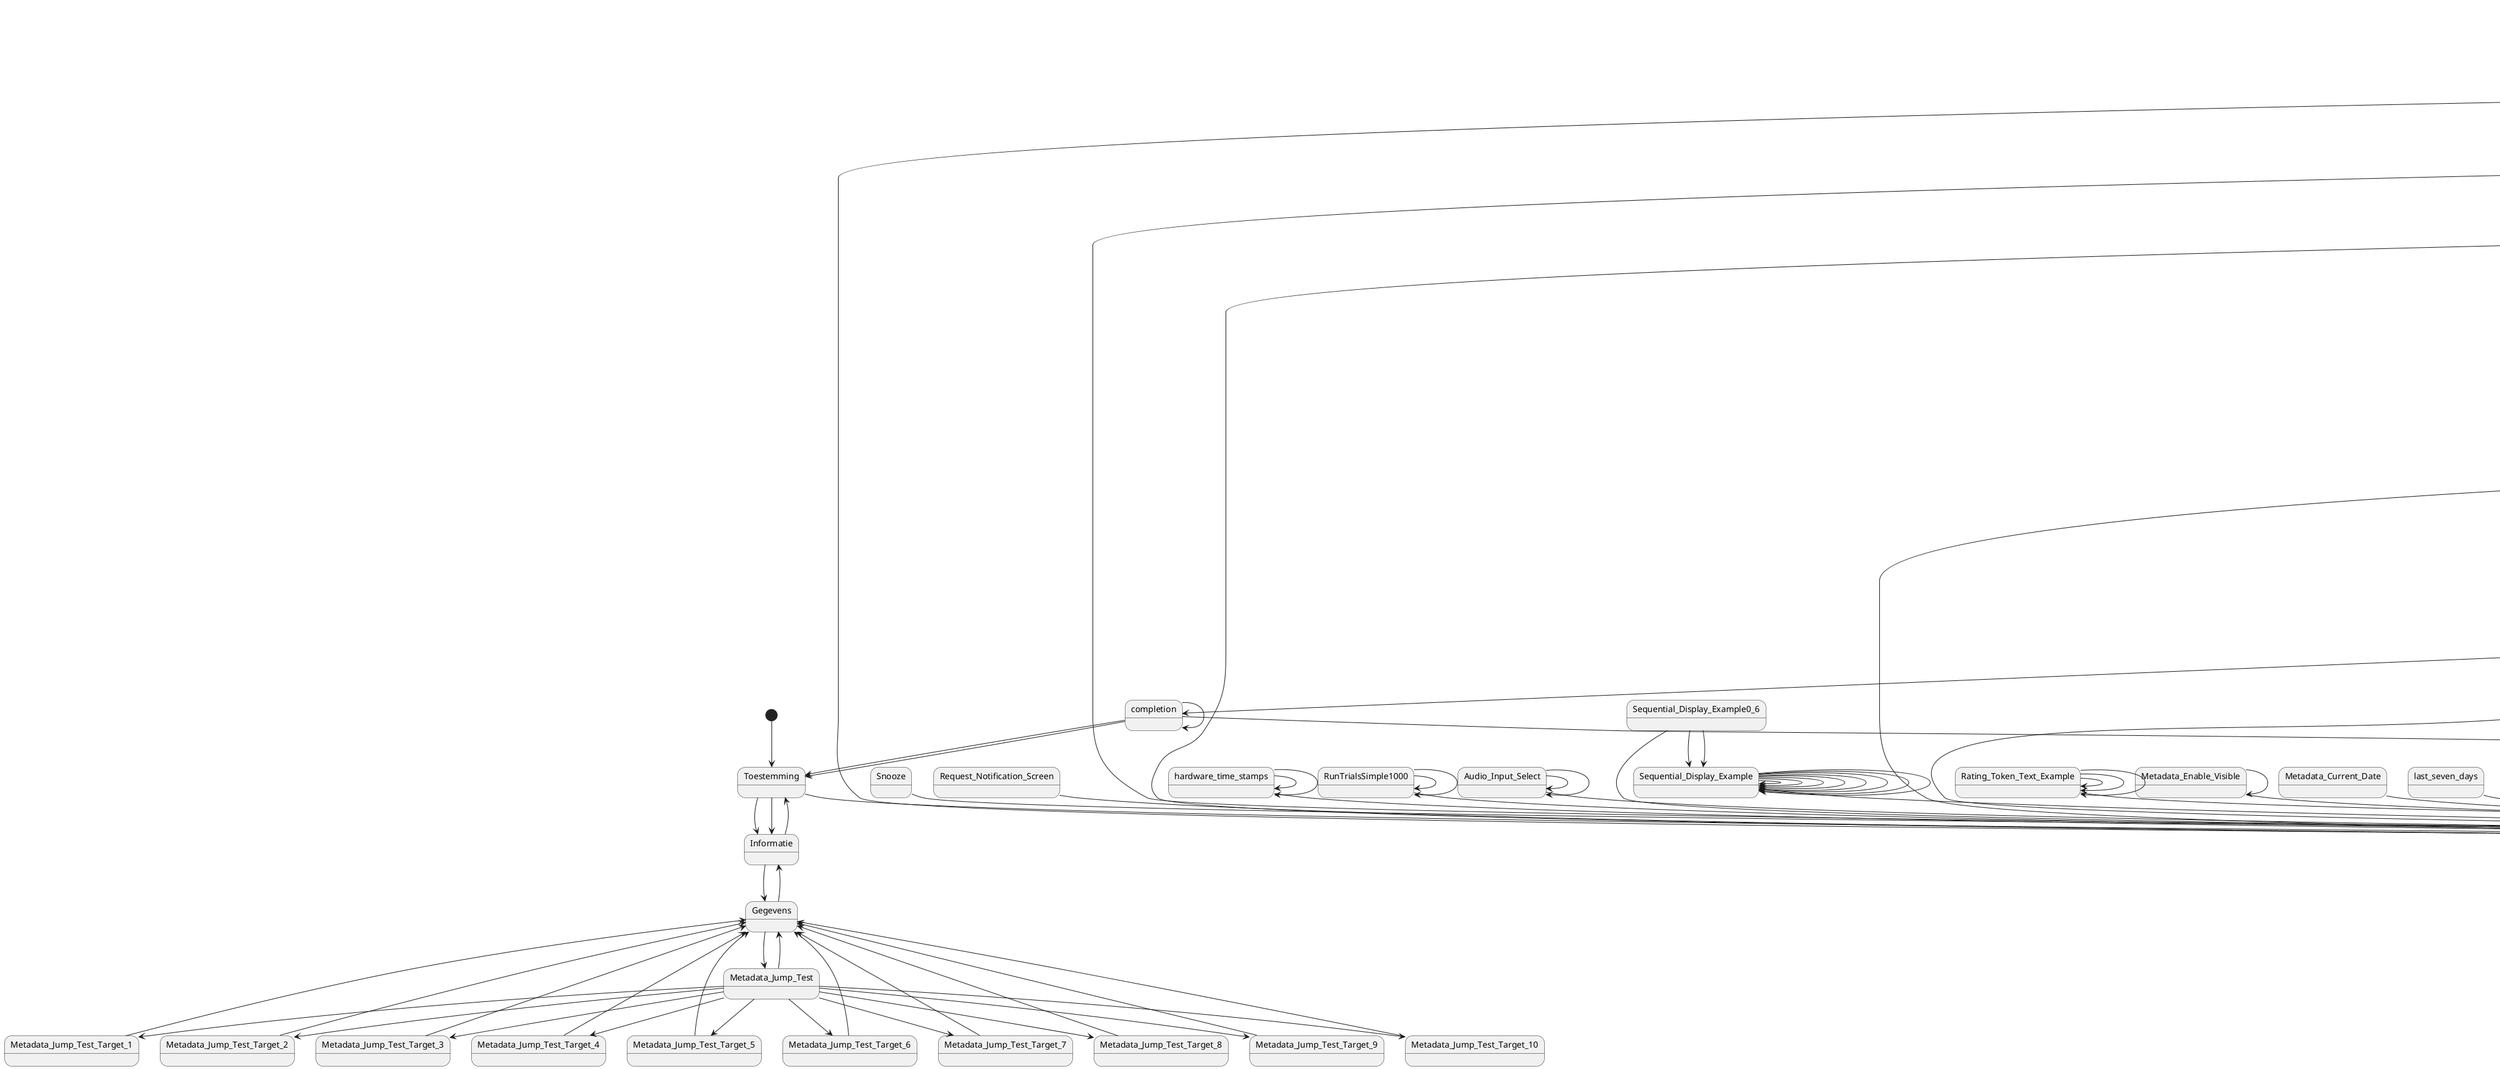@startuml
title with_stimulus_example
[*] --> Toestemming
state Toestemming
Toestemming --> Menu
Toestemming --> Informatie
Toestemming --> Informatie
state Informatie
Informatie --> Toestemming
Informatie --> Gegevens
state Gegevens
Gegevens --> Informatie
Gegevens --> Metadata_Jump_Test
state Metadata_Jump_Test
Metadata_Jump_Test --> Gegevens
Metadata_Jump_Test --> Metadata_Jump_Test_Target_1
Metadata_Jump_Test --> Metadata_Jump_Test_Target_2
Metadata_Jump_Test --> Metadata_Jump_Test_Target_3
Metadata_Jump_Test --> Metadata_Jump_Test_Target_4
Metadata_Jump_Test --> Metadata_Jump_Test_Target_5
Metadata_Jump_Test --> Metadata_Jump_Test_Target_6
Metadata_Jump_Test --> Metadata_Jump_Test_Target_7
Metadata_Jump_Test --> Metadata_Jump_Test_Target_8
Metadata_Jump_Test --> Metadata_Jump_Test_Target_9
Metadata_Jump_Test --> Metadata_Jump_Test_Target_10
state Metadata_Jump_Test_Target_1
Metadata_Jump_Test_Target_1 --> Gegevens
state Metadata_Jump_Test_Target_2
Metadata_Jump_Test_Target_2 --> Gegevens
state Metadata_Jump_Test_Target_3
Metadata_Jump_Test_Target_3 --> Gegevens
state Metadata_Jump_Test_Target_4
Metadata_Jump_Test_Target_4 --> Gegevens
state Metadata_Jump_Test_Target_5
Metadata_Jump_Test_Target_5 --> Gegevens
state Metadata_Jump_Test_Target_6
Metadata_Jump_Test_Target_6 --> Gegevens
state Metadata_Jump_Test_Target_7
Metadata_Jump_Test_Target_7 --> Gegevens
state Metadata_Jump_Test_Target_8
Metadata_Jump_Test_Target_8 --> Gegevens
state Metadata_Jump_Test_Target_9
Metadata_Jump_Test_Target_9 --> Gegevens
state Metadata_Jump_Test_Target_10
Metadata_Jump_Test_Target_10 --> Gegevens
state First_Stimuli_Screen_Informatie
First_Stimuli_Screen_Informatie --> Menu
First_Stimuli_Screen_Informatie --> First_Stimuli_Screen
state sticky_table_example
sticky_table_example --> Menu
sticky_table_example --> sticky_region_example
sticky_table_example --> sticky_menu_example
state sticky_menu_example
sticky_menu_example --> Menu
sticky_menu_example --> sticky_table_example
sticky_menu_example --> sticky_region_example
state sticky_region_example
sticky_region_example --> Menu
sticky_region_example --> sticky_table_example
sticky_region_example --> sticky_menu_example
state popup_dialogue_example
popup_dialogue_example --> Menu
popup_dialogue_example --> popup_dialogue_example
popup_dialogue_example --> popup_dialogue_example
state compare_the_last_two_items
compare_the_last_two_items --> Menu
compare_the_last_two_items --> compare_the_last_two_items
compare_the_last_two_items --> compare_the_last_two_items
compare_the_last_two_items --> compare_the_last_two_items
compare_the_last_two_items --> compare_the_last_two_items
state Snooze
Snooze --> Menu
state Request_Notification_Screen
Request_Notification_Screen --> Menu
state Timer_Label_Screen
Timer_Label_Screen --> Menu
state Sequential_Display_Example0_6
Sequential_Display_Example0_6 --> Menu
Sequential_Display_Example0_6 --> Sequential_Display_Example
Sequential_Display_Example0_6 --> Sequential_Display_Example
state hardware_time_stamps
hardware_time_stamps --> Menu
hardware_time_stamps --> hardware_time_stamps
hardware_time_stamps --> hardware_time_stamps
state Sequential_Display_Example
Sequential_Display_Example --> Menu
Sequential_Display_Example --> Sequential_Display_Example
Sequential_Display_Example --> Sequential_Display_Example
Sequential_Display_Example --> Sequential_Display_Example
Sequential_Display_Example --> Sequential_Display_Example
Sequential_Display_Example --> Sequential_Display_Example
Sequential_Display_Example --> Sequential_Display_Example
Sequential_Display_Example --> Sequential_Display_Example
Sequential_Display_Example --> Sequential_Display_Example
state RunTrialsSimple1000
RunTrialsSimple1000 --> Menu
RunTrialsSimple1000 --> RunTrialsSimple1000
RunTrialsSimple1000 --> RunTrialsSimple1000
state Audio_Input_Select
Audio_Input_Select --> Menu
Audio_Input_Select --> Audio_Input_Select
Audio_Input_Select --> Audio_Input_Select
state Region_Timer_Screen
Region_Timer_Screen --> Menu
Region_Timer_Screen --> With_Stimuli_Screen
state Region_Toggle_Example
Region_Toggle_Example --> Menu
state Rating_Toggle_Example
Rating_Toggle_Example --> Menu
Rating_Toggle_Example --> Rating_Toggle_Example
Rating_Toggle_Example --> Rating_Toggle_Example
Rating_Toggle_Example --> Rating_Toggle_Example
state Rating_Token_Text_Example
Rating_Token_Text_Example --> Menu
Rating_Token_Text_Example --> Rating_Token_Text_Example
Rating_Token_Text_Example --> Rating_Token_Text_Example
Rating_Token_Text_Example --> Rating_Token_Text_Example
state Metadata_Enable_Visible
Metadata_Enable_Visible --> Menu
Metadata_Enable_Visible --> Metadata_Enable_Visible
state Metadata_Current_Date
Metadata_Current_Date --> Menu
state last_seven_days
last_seven_days --> Menu
state replace_all_example
replace_all_example --> Menu
state four_different_topics
four_different_topics --> Menu
four_different_topics --> four_different_topics
four_different_topics --> four_different_topics
four_different_topics --> four_different_topics
four_different_topics --> four_different_topics
state append_unique_date
append_unique_date --> Menu
state currentDate_daysBetween_and_length
currentDate_daysBetween_and_length --> Menu
state progressIndicator_example
progressIndicator_example --> Menu
progressIndicator_example --> progressIndicator_example
progressIndicator_example --> progressIndicator_example
progressIndicator_example --> progressIndicator_example
progressIndicator_example --> progressIndicator_example
progressIndicator_example --> progressIndicator_example
progressIndicator_example --> progressIndicator_example
state With_Stimuli_Screen
With_Stimuli_Screen --> Menu
With_Stimuli_Screen --> First_Stimuli_Screen_Informatie
With_Stimuli_Screen --> First_Stimuli_Screen_Informatie
state Stimulus_Subquestions
Stimulus_Subquestions --> Menu
Stimulus_Subquestions --> First_Stimuli_Screen_Informatie
state Has_Stimulus_Response
Has_Stimulus_Response --> Menu
Has_Stimulus_Response --> Has_Stimulus_Response
Has_Stimulus_Response --> Has_Stimulus_Response
state First_Stimuli_Screen
First_Stimuli_Screen --> Menu
First_Stimuli_Screen --> stimulusRatingRadio
First_Stimuli_Screen --> First_Stimuli_Screen
First_Stimuli_Screen --> First_Stimuli_Screen
First_Stimuli_Screen --> First_Stimuli_Screen
state stimulusResponse_logTokenText
stimulusResponse_logTokenText --> Menu
stimulusResponse_logTokenText --> stimulusResponse_logTokenText
stimulusResponse_logTokenText --> stimulusResponse_logTokenText
stimulusResponse_logTokenText --> stimulusResponse_logTokenText
state stimulusRatingRadio
stimulusRatingRadio --> Menu
stimulusRatingRadio --> Second_Informatie
stimulusRatingRadio --> stimulusRatingRadio
stimulusRatingRadio --> stimulusRatingRadio
stimulusRatingRadio --> stimulusRatingRadio
state Metadata_HtmlTokenText
Metadata_HtmlTokenText --> Menu
state Second_Informatie
Second_Informatie --> Menu
Second_Informatie --> Second
state hasGetParameter
hasGetParameter --> Menu
state cafe_test
cafe_test --> Menu
cafe_test --> Second
state Single_Image_Example
Single_Image_Example --> Menu
state rating_buttons_example
rating_buttons_example --> Menu
rating_buttons_example --> rating_buttons_example
rating_buttons_example --> rating_buttons_example
state clear_stimulus_responses_example
clear_stimulus_responses_example --> Menu
clear_stimulus_responses_example --> clear_stimulus_responses_example
clear_stimulus_responses_example --> clear_stimulus_responses_example
clear_stimulus_responses_example --> clear_stimulus_responses_example
state clear_stimulus_response_example
clear_stimulus_response_example --> Menu
clear_stimulus_response_example --> clear_stimulus_response_example
clear_stimulus_response_example --> clear_stimulus_response_example
clear_stimulus_response_example --> clear_stimulus_response_example
clear_stimulus_response_example --> clear_stimulus_response_example
clear_stimulus_response_example --> clear_stimulus_response_example
state visible_enable_stimulus_free_text_example
visible_enable_stimulus_free_text_example --> Menu
visible_enable_stimulus_free_text_example --> visible_enable_stimulus_free_text_example
visible_enable_stimulus_free_text_example --> visible_enable_stimulus_free_text_example
state rating_button_orientationType_example
rating_button_orientationType_example --> Menu
rating_button_orientationType_example --> rating_button_orientationType_example
rating_button_orientationType_example --> rating_button_orientationType_example
state single_line_text_box_example
single_line_text_box_example --> Menu
single_line_text_box_example --> single_line_text_box_example
single_line_text_box_example --> single_line_text_box_example
state single_line_text_box_no_action_example
single_line_text_box_no_action_example --> Menu
single_line_text_box_no_action_example --> single_line_text_box_no_action_example
single_line_text_box_no_action_example --> single_line_text_box_no_action_example
single_line_text_box_no_action_example --> single_line_text_box_no_action_example
state Second
Second --> Menu
Second --> Third_Informatie
Second --> Second
Second --> Second
state Recorder
Recorder --> Menu
Recorder --> Menu
state RecorderPauseTest
RecorderPauseTest --> Menu
RecorderPauseTest --> Menu
RecorderPauseTest --> RecorderPauseTest
RecorderPauseTest --> RecorderPauseTest
state RecorderNoDownloadTest
RecorderNoDownloadTest --> Menu
RecorderNoDownloadTest --> Menu
RecorderNoDownloadTest --> RecorderNoDownloadTest
RecorderNoDownloadTest --> RecorderNoDownloadTest
state RecorderTimeStampTest
RecorderTimeStampTest --> Menu
RecorderTimeStampTest --> Menu
state Third_Informatie
Third_Informatie --> Menu
Third_Informatie --> Third
state Third
Third --> Menu
Third --> completion
state Media_Playback_Demo
Media_Playback_Demo --> Menu
state USB_LP310
USB_LP310 --> Menu
state Bluetooth_R1
Bluetooth_R1 --> Menu
state showOnBackButton
showOnBackButton --> Menu
showOnBackButton --> Menu
showOnBackButton --> showOnBackButton
showOnBackButton --> showOnBackButton
showOnBackButton --> Menu
state AppendStimulusResponse
AppendStimulusResponse --> Menu
AppendStimulusResponse --> AppendStimulusResponse
AppendStimulusResponse --> AppendStimulusResponse
AppendStimulusResponse --> Menu
state enter_in_the_text_box
enter_in_the_text_box --> Menu
enter_in_the_text_box --> showOnBackButton
enter_in_the_text_box --> showOnBackButton
state stimulusCodeImageButton
stimulusCodeImageButton --> Menu
stimulusCodeImageButton --> stimulusCodeImageButton
stimulusCodeImageButton --> stimulusCodeImageButton
state stimulus_has_response
stimulus_has_response --> Menu
stimulus_has_response --> stimulus_has_response
stimulus_has_response --> stimulus_has_response
state stimulusRatingImageButton
stimulusRatingImageButton --> Menu
stimulusRatingImageButton --> stimulusRatingImageButton
stimulusRatingImageButton --> stimulusRatingImageButton
state if_stimulus_exists
if_stimulus_exists --> Menu
if_stimulus_exists --> if_stimulus_exists
if_stimulus_exists --> if_stimulus_exists
state completion
completion --> Menu
completion --> Toestemming
completion --> Toestemming
completion --> completion
state InvitationCodeExample
InvitationCodeExample --> Menu
InvitationCodeExample --> InvitationCodeExampleStimuliScreen
state MatchOnEvalTokensExample
MatchOnEvalTokensExample --> Menu
state InvitationSessionStepsExample
InvitationSessionStepsExample --> Menu
InvitationSessionStepsExample --> InvitationCodeExampleStimuliScreen
InvitationSessionStepsExample --> InvitationCodeExampleInvalid
InvitationSessionStepsExample --> InvitationCodeExampleStimuliScreen
state InvitationCodeExampleStimuliScreen
InvitationCodeExampleStimuliScreen --> Menu
InvitationCodeExampleStimuliScreen --> InvitationCodeExampleCompletion
InvitationCodeExampleStimuliScreen --> InvitationCodeExampleStimuliScreen
InvitationCodeExampleStimuliScreen --> InvitationCodeExampleStimuliScreen
InvitationCodeExampleStimuliScreen --> InvitationCodeExampleStimuliScreen
InvitationCodeExampleStimuliScreen --> InvitationCodeExampleCompletion
state RedirectToUrlExample
RedirectToUrlExample --> Menu
state InvitationCodeExampleCompletion
InvitationCodeExampleCompletion --> InvitationCodeExampleFinished
InvitationCodeExampleCompletion --> InvitationCodeExampleCompletion
state InvitationCodeExampleFinished
InvitationCodeExampleFinished --> InvitationCodeExampleRestart
InvitationCodeExampleFinished --> InvitationCodeExampleRestart
state NextStepExample
NextStepExample --> Menu
state InvitationCodeExampleRestart
InvitationCodeExampleRestart --> InvitationCodeExample
InvitationCodeExampleRestart --> InvitationCodeExampleRestart
state InvitationCodeExampleInvalid
InvitationCodeExampleInvalid --> InvitationSessionStepsExample
state RecordingQualityTest
RecordingQualityTest --> Menu
RecordingQualityTest --> RecordingQualityTest
RecordingQualityTest --> RecordingQualityTest
RecordingQualityTest --> RecordingQualityTest
RecordingQualityTest --> RecordingQualityTest
RecordingQualityTest --> RecordingQualityTest
state Menu
state menuItemStyle
menuItemStyle --> Menu
menuItemStyle --> Timer_Label_Screen
menuItemStyle --> Region_Timer_Screen
menuItemStyle --> Region_Toggle_Example
menuItemStyle --> Rating_Toggle_Example
menuItemStyle --> With_Stimuli_Screen
state allMenuItemsStyle
allMenuItemsStyle --> Menu
state activateRandomItem
activateRandomItem --> Menu
activateRandomItem --> Timer_Label_Screen
activateRandomItem --> Region_Timer_Screen
activateRandomItem --> Region_Toggle_Example
activateRandomItem --> Rating_Toggle_Example
activateRandomItem --> With_Stimuli_Screen
state triggerRandomListener
triggerRandomListener --> Menu
triggerRandomListener --> Menu
triggerRandomListener --> triggerRandomListener
state incrementScoreExample
incrementScoreExample --> Menu
incrementScoreExample --> Menu
state EditParticipant
EditParticipant --> Menu
EditParticipant --> ListParticipants
state ListParticipants
ListParticipants --> Menu
ListParticipants --> Admin
ListParticipants --> Admin
state Admin
Admin --> ListParticipants
Admin --> EditParticipant
Admin --> EditParticipant
Admin --> Admin
Admin --> EditParticipant
Admin --> EditParticipant
Admin --> Admin
Admin --> EditParticipant
Admin --> EditParticipant
state DataManagement
DataManagement --> Menu
DataManagement --> DataUpload
state DataUpload
DataUpload --> DataManagement
DataUpload --> DataManagement
DataUpload --> DataManagement
DataUpload --> DataManagement
DataUpload --> DataUpload
DataUpload --> DataManagement
DataUpload --> DataUpload
DataUpload --> DataManagement
state table_tags_inside_a_region_tag
table_tags_inside_a_region_tag --> Menu
state predefined_stimuli_example
predefined_stimuli_example --> Menu
predefined_stimuli_example --> single_line_text_box_no_action_example
predefined_stimuli_example --> single_line_text_box_no_action_example
predefined_stimuli_example --> single_line_text_box_no_action_example
state custom_completion_number
custom_completion_number --> Menu
state random_image_positions_remembered
random_image_positions_remembered --> Menu
random_image_positions_remembered --> random_image_positions_remembered
random_image_positions_remembered --> random_image_positions_remembered
random_image_positions_remembered --> random_image_positions_remembered
random_image_positions_remembered --> random_image_positions_remembered
state preload_images_example
preload_images_example --> Menu
preload_images_example --> preload_images_example
preload_images_example --> preload_images_example
state about
about --> Menu
@enduml
